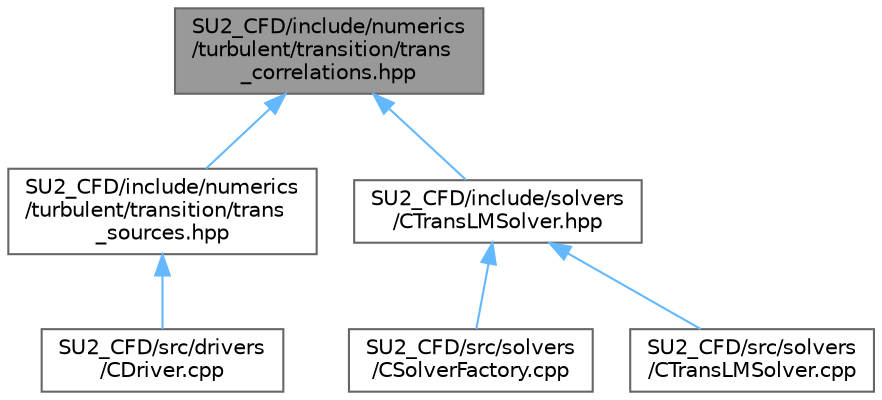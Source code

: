 digraph "SU2_CFD/include/numerics/turbulent/transition/trans_correlations.hpp"
{
 // LATEX_PDF_SIZE
  bgcolor="transparent";
  edge [fontname=Helvetica,fontsize=10,labelfontname=Helvetica,labelfontsize=10];
  node [fontname=Helvetica,fontsize=10,shape=box,height=0.2,width=0.4];
  Node1 [id="Node000001",label="SU2_CFD/include/numerics\l/turbulent/transition/trans\l_correlations.hpp",height=0.2,width=0.4,color="gray40", fillcolor="grey60", style="filled", fontcolor="black",tooltip="Numerics class for the LM model's correlation functions."];
  Node1 -> Node2 [id="edge1_Node000001_Node000002",dir="back",color="steelblue1",style="solid",tooltip=" "];
  Node2 [id="Node000002",label="SU2_CFD/include/numerics\l/turbulent/transition/trans\l_sources.hpp",height=0.2,width=0.4,color="grey40", fillcolor="white", style="filled",URL="$trans__sources_8hpp.html",tooltip="Numerics classes for integration of source terms in transition problems."];
  Node2 -> Node3 [id="edge2_Node000002_Node000003",dir="back",color="steelblue1",style="solid",tooltip=" "];
  Node3 [id="Node000003",label="SU2_CFD/src/drivers\l/CDriver.cpp",height=0.2,width=0.4,color="grey40", fillcolor="white", style="filled",URL="$CDriver_8cpp.html",tooltip="The main subroutines for driving single or multi-zone problems."];
  Node1 -> Node4 [id="edge3_Node000001_Node000004",dir="back",color="steelblue1",style="solid",tooltip=" "];
  Node4 [id="Node000004",label="SU2_CFD/include/solvers\l/CTransLMSolver.hpp",height=0.2,width=0.4,color="grey40", fillcolor="white", style="filled",URL="$CTransLMSolver_8hpp.html",tooltip="Headers of the CTransLMSolver class."];
  Node4 -> Node5 [id="edge4_Node000004_Node000005",dir="back",color="steelblue1",style="solid",tooltip=" "];
  Node5 [id="Node000005",label="SU2_CFD/src/solvers\l/CSolverFactory.cpp",height=0.2,width=0.4,color="grey40", fillcolor="white", style="filled",URL="$CSolverFactory_8cpp.html",tooltip="Main subroutines for CSolverFactoryclass."];
  Node4 -> Node6 [id="edge5_Node000004_Node000006",dir="back",color="steelblue1",style="solid",tooltip=" "];
  Node6 [id="Node000006",label="SU2_CFD/src/solvers\l/CTransLMSolver.cpp",height=0.2,width=0.4,color="grey40", fillcolor="white", style="filled",URL="$CTransLMSolver_8cpp.html",tooltip="Main subroutines for Langtry-Menter Transition model solver."];
}
